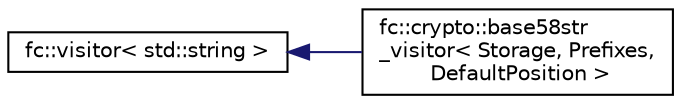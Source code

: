 digraph "Graphical Class Hierarchy"
{
  edge [fontname="Helvetica",fontsize="10",labelfontname="Helvetica",labelfontsize="10"];
  node [fontname="Helvetica",fontsize="10",shape=record];
  rankdir="LR";
  Node0 [label="fc::visitor\< std::string \>",height=0.2,width=0.4,color="black", fillcolor="white", style="filled",URL="$structfc_1_1visitor.html"];
  Node0 -> Node1 [dir="back",color="midnightblue",fontsize="10",style="solid",fontname="Helvetica"];
  Node1 [label="fc::crypto::base58str\l_visitor\< Storage, Prefixes,\l DefaultPosition \>",height=0.2,width=0.4,color="black", fillcolor="white", style="filled",URL="$structfc_1_1crypto_1_1base58str__visitor.html"];
}
